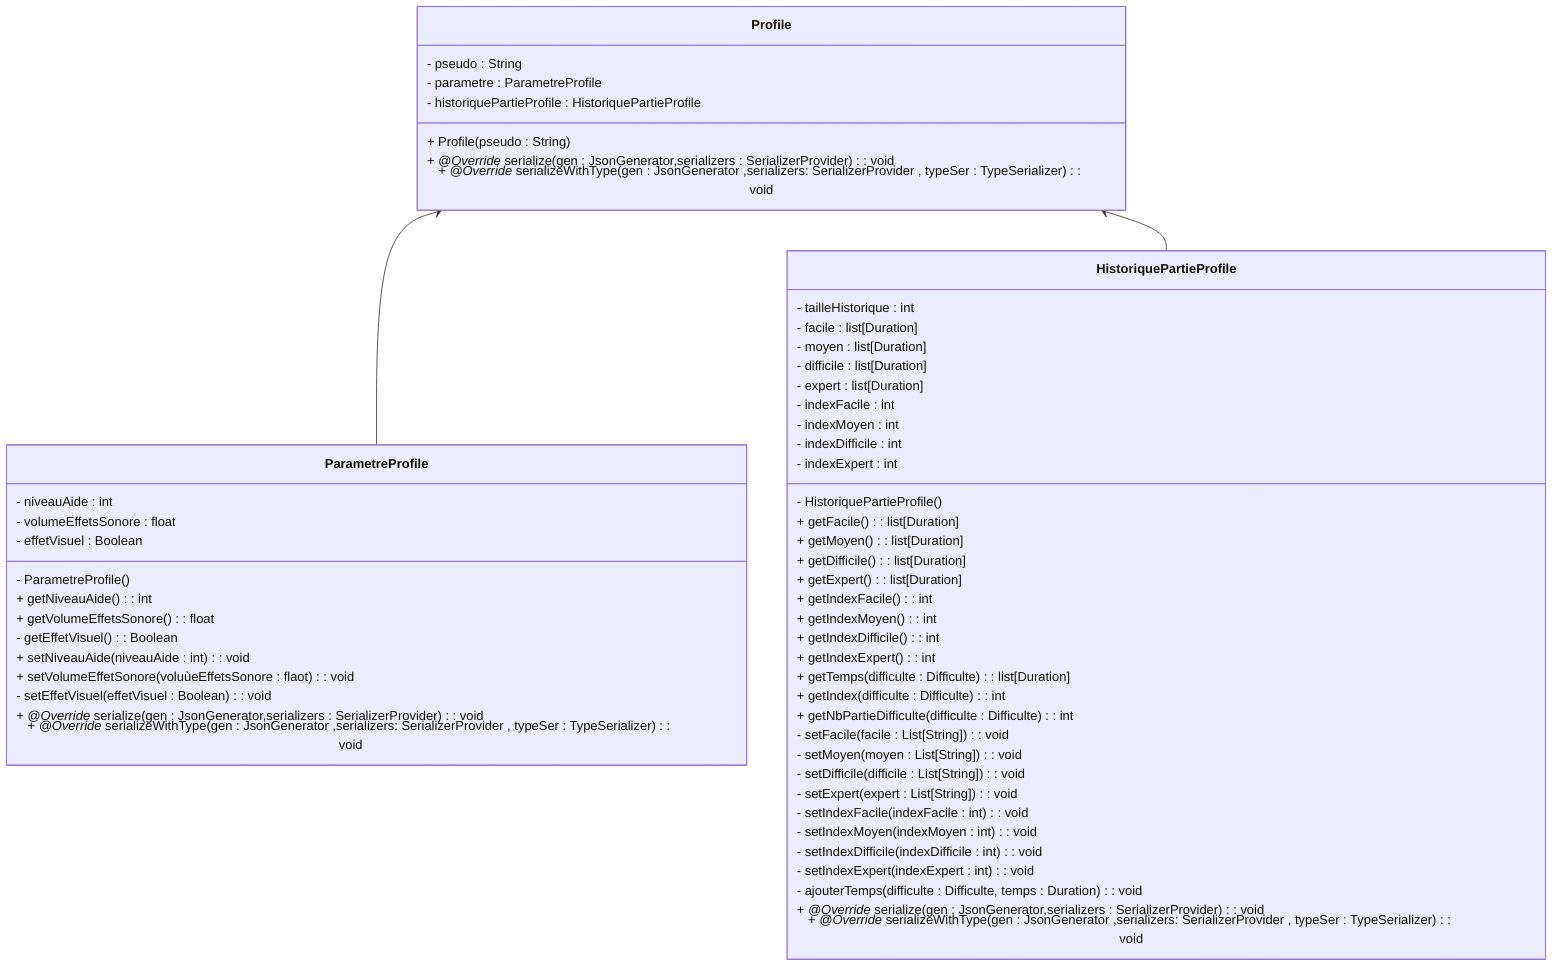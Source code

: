 classDiagram
direction TB
    class Profile{
        - pseudo : String
        - parametre : ParametreProfile
        - historiquePartieProfile : HistoriquePartieProfile
        + Profile(pseudo : String)
        + *@Override* serialize(gen : JsonGenerator,serializers : SerializerProvider ) : void
        + *@Override* serializeWithType(gen : JsonGenerator ,serializers: SerializerProvider , typeSer : TypeSerializer ) : void
    }

    class ParametreProfile{
        - niveauAide : int
        - volumeEffetsSonore : float
        - effetVisuel : Boolean
        - ParametreProfile()
        + getNiveauAide() : int
        + getVolumeEffetsSonore() : float
        - getEffetVisuel() : Boolean
        + setNiveauAide(niveauAide : int) : void
        + setVolumeEffetSonore(voluùeEffetsSonore : flaot) : void
        - setEffetVisuel(effetVisuel : Boolean) : void
        + *@Override* serialize(gen : JsonGenerator,serializers : SerializerProvider ) : void
        + *@Override* serializeWithType(gen : JsonGenerator ,serializers: SerializerProvider , typeSer : TypeSerializer ) : void
    }

    class HistoriquePartieProfile{
        - tailleHistorique : int
        - facile : list[Duration]
        - moyen : list[Duration]
        - difficile : list[Duration]
        - expert : list[Duration]
        - indexFacile : int
        - indexMoyen : int
        - indexDifficile : int
        - indexExpert : int
        - HistoriquePartieProfile()
        + getFacile() : list[Duration]
        + getMoyen() : list[Duration]
        + getDifficile() : list[Duration]
        + getExpert() : list[Duration]
        + getIndexFacile() : int
        + getIndexMoyen() : int
        + getIndexDifficile() : int
        + getIndexExpert() : int
        + getTemps(difficulte : Difficulte) : list[Duration]
        + getIndex(difficulte : Difficulte) : int
        + getNbPartieDifficulte(difficulte : Difficulte) : int
        - setFacile(facile : List[String]) : void
        - setMoyen(moyen : List[String]) : void
        - setDifficile(difficile : List[String]) : void
        - setExpert(expert : List[String]) : void
        - setIndexFacile(indexFacile : int) : void
        - setIndexMoyen(indexMoyen : int) : void
        - setIndexDifficile(indexDifficile : int) : void
        - setIndexExpert(indexExpert : int) : void
        - ajouterTemps(difficulte : Difficulte, temps : Duration) : void
        + *@Override* serialize(gen : JsonGenerator,serializers : SerializerProvider ) : void
        + *@Override* serializeWithType(gen : JsonGenerator ,serializers: SerializerProvider , typeSer : TypeSerializer ) : void
    
    }

    Profile <-- ParametreProfile
    Profile <-- HistoriquePartieProfile